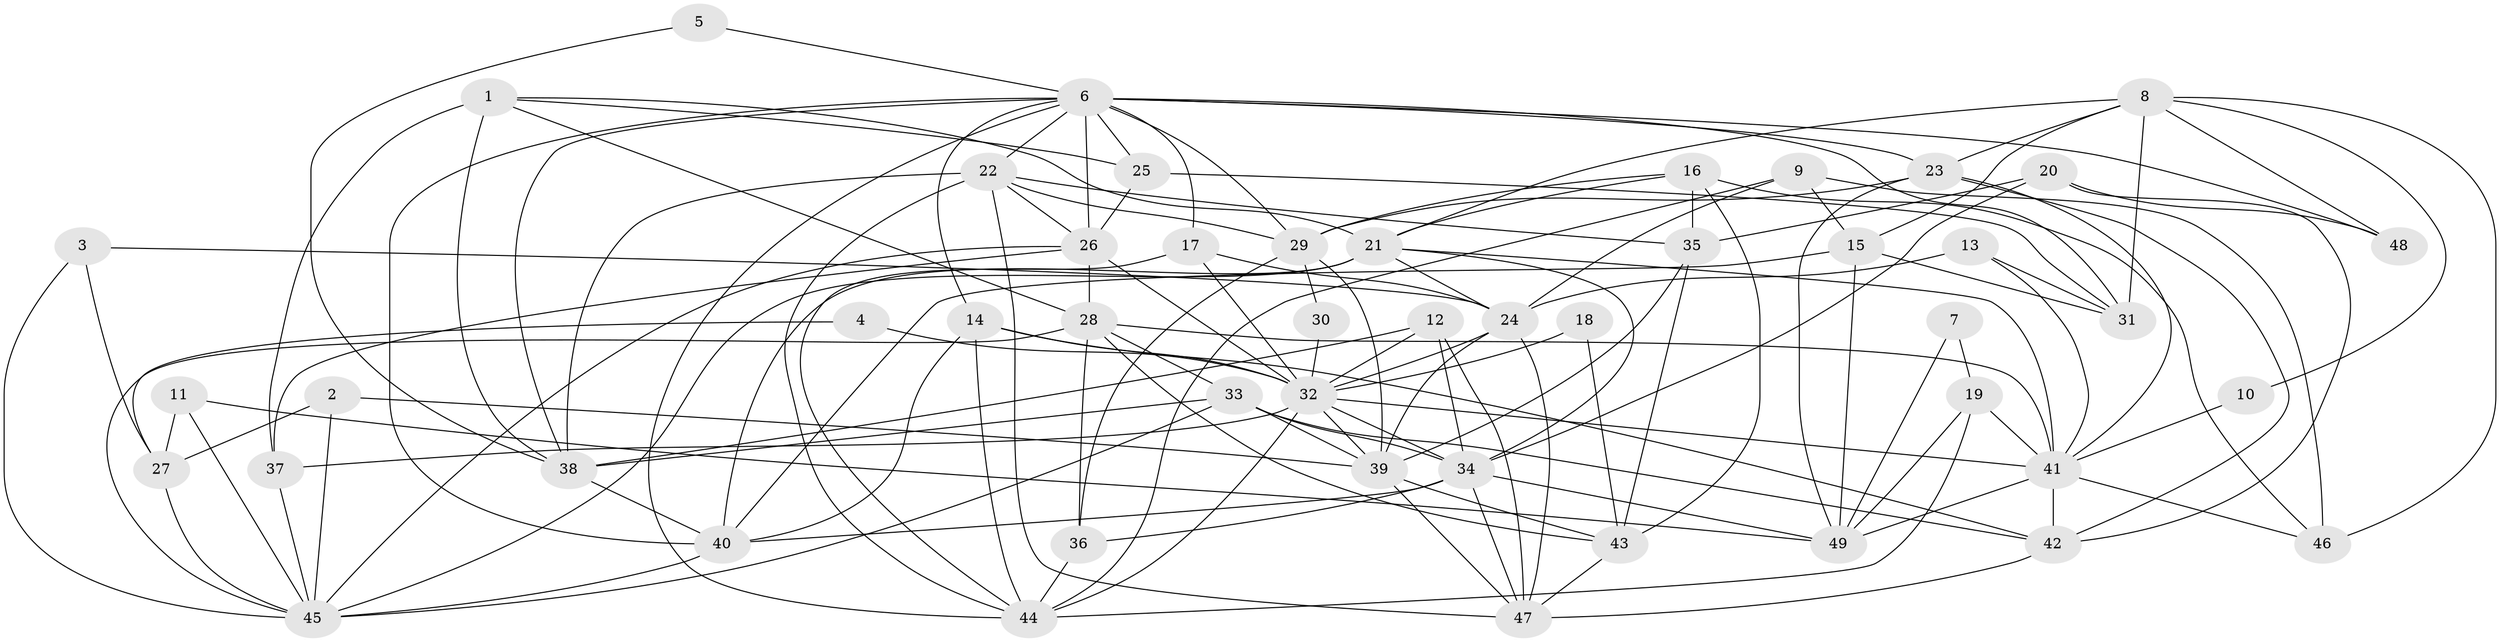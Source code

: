 // original degree distribution, {3: 0.29896907216494845, 5: 0.1958762886597938, 4: 0.28865979381443296, 7: 0.041237113402061855, 6: 0.05154639175257732, 2: 0.10309278350515463, 8: 0.020618556701030927}
// Generated by graph-tools (version 1.1) at 2025/50/03/09/25 03:50:14]
// undirected, 49 vertices, 136 edges
graph export_dot {
graph [start="1"]
  node [color=gray90,style=filled];
  1;
  2;
  3;
  4;
  5;
  6;
  7;
  8;
  9;
  10;
  11;
  12;
  13;
  14;
  15;
  16;
  17;
  18;
  19;
  20;
  21;
  22;
  23;
  24;
  25;
  26;
  27;
  28;
  29;
  30;
  31;
  32;
  33;
  34;
  35;
  36;
  37;
  38;
  39;
  40;
  41;
  42;
  43;
  44;
  45;
  46;
  47;
  48;
  49;
  1 -- 21 [weight=1.0];
  1 -- 25 [weight=1.0];
  1 -- 28 [weight=1.0];
  1 -- 37 [weight=1.0];
  1 -- 38 [weight=1.0];
  2 -- 27 [weight=1.0];
  2 -- 39 [weight=1.0];
  2 -- 45 [weight=1.0];
  3 -- 24 [weight=1.0];
  3 -- 27 [weight=1.0];
  3 -- 45 [weight=1.0];
  4 -- 27 [weight=1.0];
  4 -- 32 [weight=2.0];
  5 -- 6 [weight=1.0];
  5 -- 38 [weight=1.0];
  6 -- 14 [weight=1.0];
  6 -- 17 [weight=1.0];
  6 -- 22 [weight=1.0];
  6 -- 23 [weight=1.0];
  6 -- 25 [weight=1.0];
  6 -- 26 [weight=1.0];
  6 -- 29 [weight=1.0];
  6 -- 31 [weight=1.0];
  6 -- 38 [weight=1.0];
  6 -- 40 [weight=1.0];
  6 -- 44 [weight=1.0];
  6 -- 48 [weight=1.0];
  7 -- 19 [weight=1.0];
  7 -- 49 [weight=1.0];
  8 -- 10 [weight=1.0];
  8 -- 15 [weight=1.0];
  8 -- 21 [weight=1.0];
  8 -- 23 [weight=1.0];
  8 -- 31 [weight=1.0];
  8 -- 46 [weight=1.0];
  8 -- 48 [weight=1.0];
  9 -- 15 [weight=1.0];
  9 -- 24 [weight=1.0];
  9 -- 44 [weight=1.0];
  9 -- 46 [weight=1.0];
  10 -- 41 [weight=1.0];
  11 -- 27 [weight=1.0];
  11 -- 45 [weight=1.0];
  11 -- 49 [weight=1.0];
  12 -- 32 [weight=1.0];
  12 -- 34 [weight=1.0];
  12 -- 38 [weight=1.0];
  12 -- 47 [weight=1.0];
  13 -- 24 [weight=1.0];
  13 -- 31 [weight=1.0];
  13 -- 41 [weight=1.0];
  14 -- 32 [weight=1.0];
  14 -- 40 [weight=1.0];
  14 -- 42 [weight=2.0];
  14 -- 44 [weight=1.0];
  15 -- 31 [weight=1.0];
  15 -- 40 [weight=1.0];
  15 -- 49 [weight=1.0];
  16 -- 21 [weight=1.0];
  16 -- 29 [weight=1.0];
  16 -- 35 [weight=1.0];
  16 -- 43 [weight=1.0];
  16 -- 46 [weight=1.0];
  17 -- 24 [weight=1.0];
  17 -- 32 [weight=1.0];
  17 -- 44 [weight=1.0];
  18 -- 32 [weight=1.0];
  18 -- 43 [weight=1.0];
  19 -- 41 [weight=1.0];
  19 -- 44 [weight=1.0];
  19 -- 49 [weight=1.0];
  20 -- 34 [weight=1.0];
  20 -- 35 [weight=1.0];
  20 -- 42 [weight=1.0];
  20 -- 48 [weight=1.0];
  21 -- 24 [weight=1.0];
  21 -- 34 [weight=1.0];
  21 -- 40 [weight=1.0];
  21 -- 41 [weight=1.0];
  21 -- 45 [weight=1.0];
  22 -- 26 [weight=1.0];
  22 -- 29 [weight=1.0];
  22 -- 35 [weight=1.0];
  22 -- 38 [weight=1.0];
  22 -- 44 [weight=1.0];
  22 -- 47 [weight=1.0];
  23 -- 29 [weight=1.0];
  23 -- 41 [weight=1.0];
  23 -- 42 [weight=1.0];
  23 -- 49 [weight=1.0];
  24 -- 32 [weight=1.0];
  24 -- 39 [weight=1.0];
  24 -- 47 [weight=1.0];
  25 -- 26 [weight=1.0];
  25 -- 31 [weight=1.0];
  26 -- 28 [weight=2.0];
  26 -- 32 [weight=1.0];
  26 -- 37 [weight=1.0];
  26 -- 45 [weight=1.0];
  27 -- 45 [weight=1.0];
  28 -- 33 [weight=1.0];
  28 -- 36 [weight=1.0];
  28 -- 41 [weight=1.0];
  28 -- 43 [weight=1.0];
  28 -- 45 [weight=1.0];
  29 -- 30 [weight=1.0];
  29 -- 36 [weight=1.0];
  29 -- 39 [weight=1.0];
  30 -- 32 [weight=1.0];
  32 -- 34 [weight=1.0];
  32 -- 37 [weight=1.0];
  32 -- 39 [weight=1.0];
  32 -- 41 [weight=1.0];
  32 -- 44 [weight=1.0];
  33 -- 34 [weight=1.0];
  33 -- 38 [weight=1.0];
  33 -- 39 [weight=1.0];
  33 -- 42 [weight=1.0];
  33 -- 45 [weight=1.0];
  34 -- 36 [weight=1.0];
  34 -- 40 [weight=1.0];
  34 -- 47 [weight=1.0];
  34 -- 49 [weight=1.0];
  35 -- 39 [weight=1.0];
  35 -- 43 [weight=1.0];
  36 -- 44 [weight=1.0];
  37 -- 45 [weight=1.0];
  38 -- 40 [weight=1.0];
  39 -- 43 [weight=1.0];
  39 -- 47 [weight=1.0];
  40 -- 45 [weight=1.0];
  41 -- 42 [weight=2.0];
  41 -- 46 [weight=1.0];
  41 -- 49 [weight=1.0];
  42 -- 47 [weight=1.0];
  43 -- 47 [weight=1.0];
}
